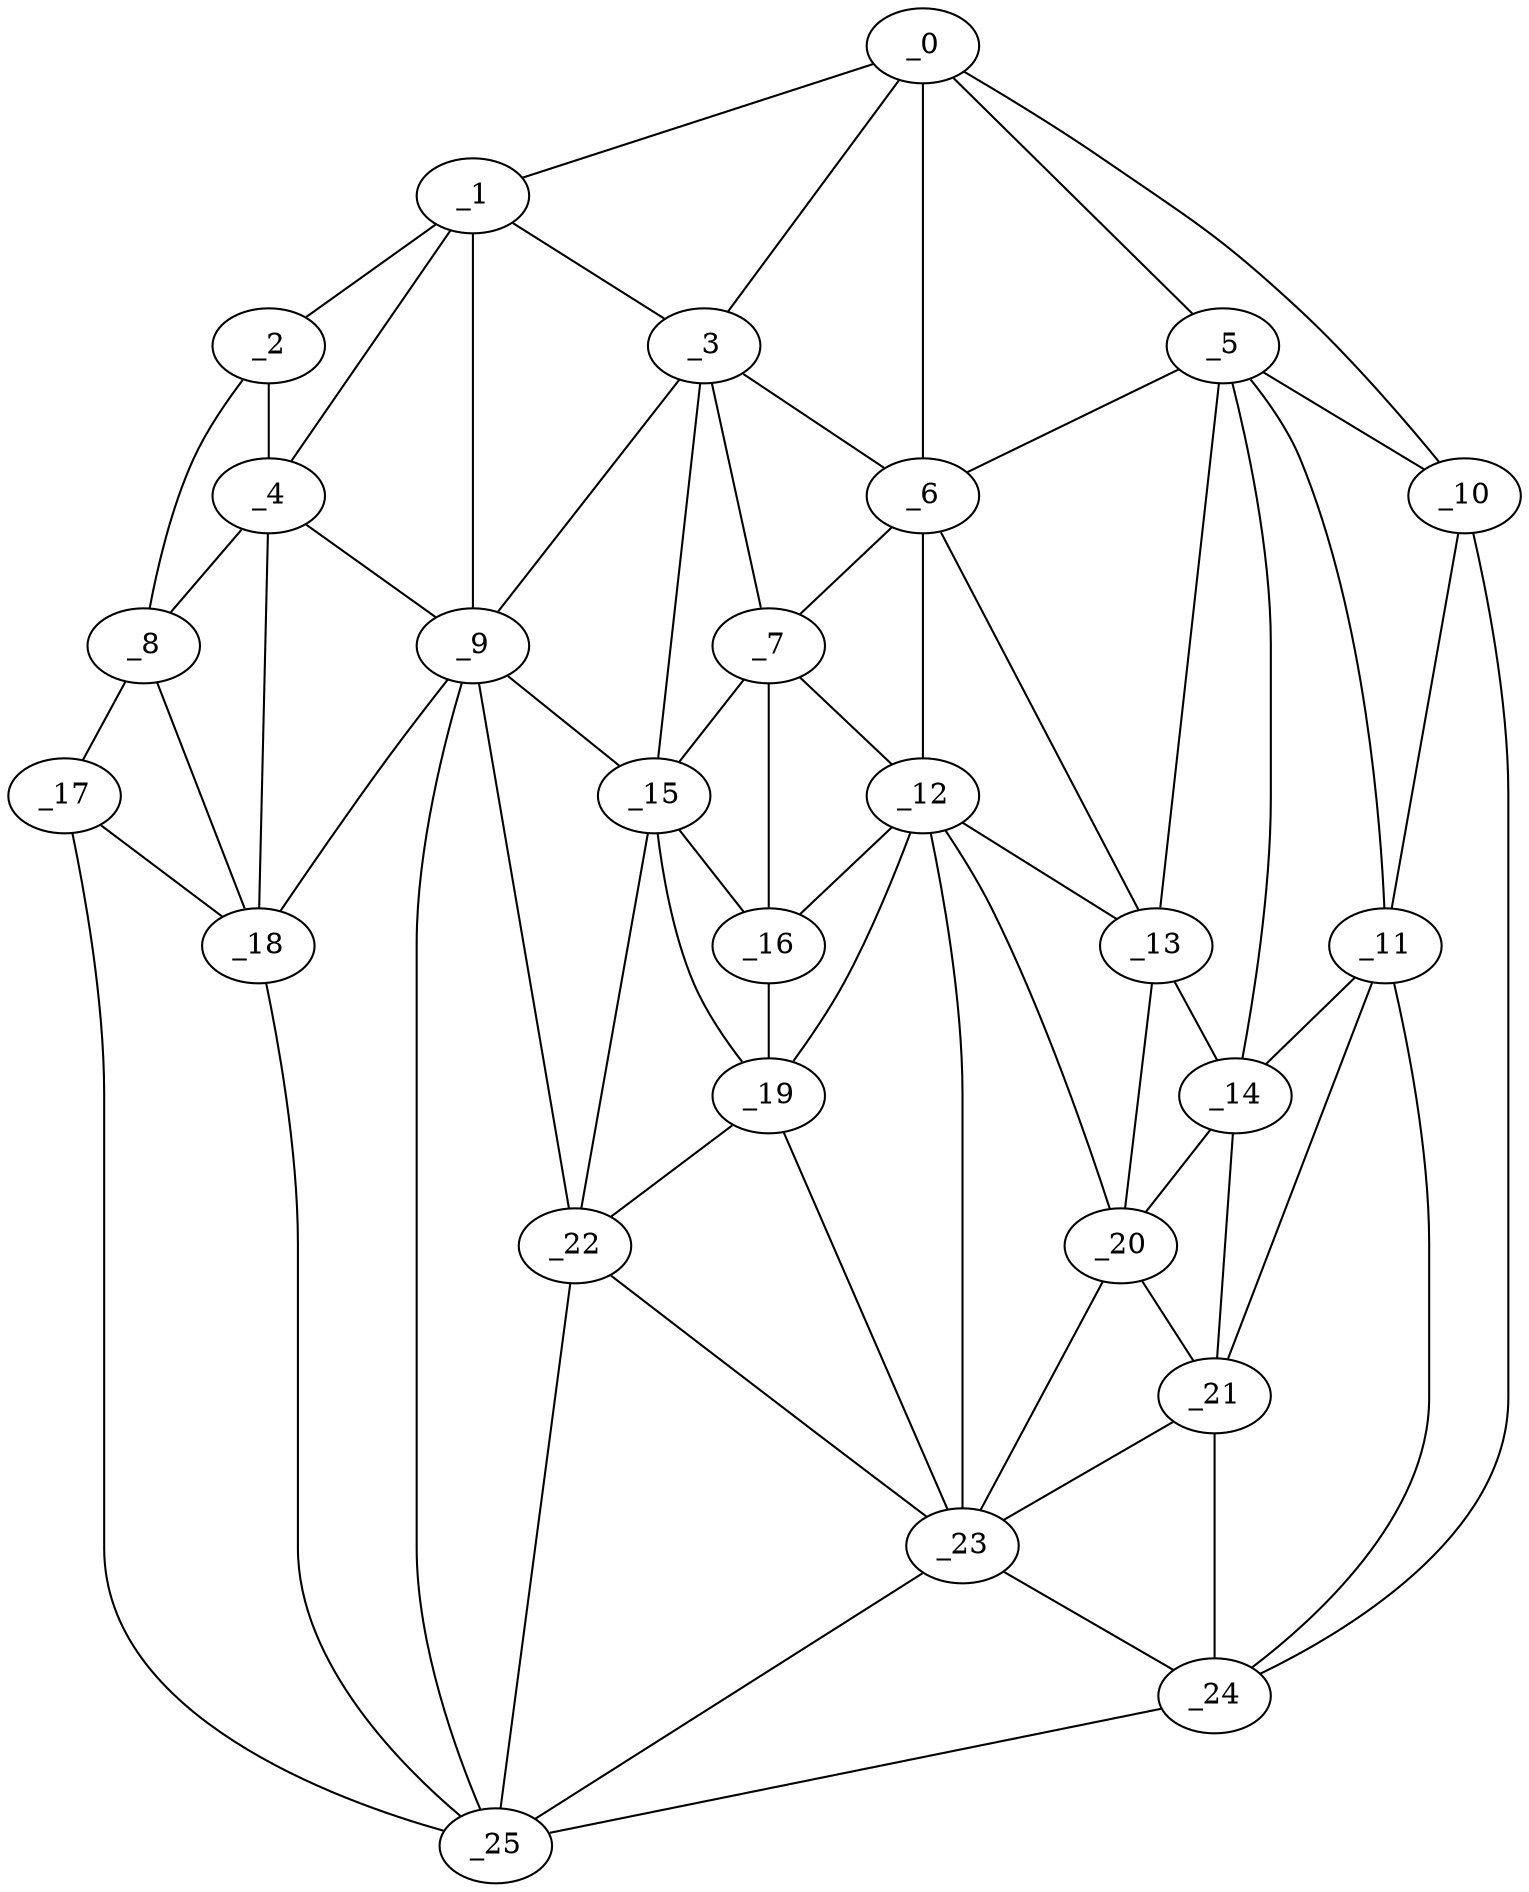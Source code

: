 graph "obj61__65.gxl" {
	_0	 [x=39,
		y=94];
	_1	 [x=40,
		y=51];
	_0 -- _1	 [valence=1];
	_3	 [x=43,
		y=81];
	_0 -- _3	 [valence=2];
	_5	 [x=47,
		y=94];
	_0 -- _5	 [valence=2];
	_6	 [x=48,
		y=91];
	_0 -- _6	 [valence=2];
	_10	 [x=74,
		y=124];
	_0 -- _10	 [valence=1];
	_2	 [x=41,
		y=40];
	_1 -- _2	 [valence=1];
	_1 -- _3	 [valence=2];
	_4	 [x=47,
		y=34];
	_1 -- _4	 [valence=2];
	_9	 [x=74,
		y=54];
	_1 -- _9	 [valence=1];
	_2 -- _4	 [valence=2];
	_8	 [x=52,
		y=6];
	_2 -- _8	 [valence=1];
	_3 -- _6	 [valence=2];
	_7	 [x=50,
		y=87];
	_3 -- _7	 [valence=2];
	_3 -- _9	 [valence=2];
	_15	 [x=79,
		y=64];
	_3 -- _15	 [valence=2];
	_4 -- _8	 [valence=1];
	_4 -- _9	 [valence=2];
	_18	 [x=84,
		y=32];
	_4 -- _18	 [valence=2];
	_5 -- _6	 [valence=2];
	_5 -- _10	 [valence=2];
	_11	 [x=77,
		y=114];
	_5 -- _11	 [valence=2];
	_13	 [x=78,
		y=101];
	_5 -- _13	 [valence=2];
	_14	 [x=78,
		y=107];
	_5 -- _14	 [valence=2];
	_6 -- _7	 [valence=2];
	_12	 [x=78,
		y=93];
	_6 -- _12	 [valence=2];
	_6 -- _13	 [valence=2];
	_7 -- _12	 [valence=2];
	_7 -- _15	 [valence=2];
	_16	 [x=79,
		y=76];
	_7 -- _16	 [valence=1];
	_17	 [x=81,
		y=7];
	_8 -- _17	 [valence=1];
	_8 -- _18	 [valence=2];
	_9 -- _15	 [valence=2];
	_9 -- _18	 [valence=1];
	_22	 [x=88,
		y=61];
	_9 -- _22	 [valence=2];
	_25	 [x=91,
		y=39];
	_9 -- _25	 [valence=1];
	_10 -- _11	 [valence=1];
	_24	 [x=89,
		y=119];
	_10 -- _24	 [valence=1];
	_11 -- _14	 [valence=1];
	_21	 [x=87,
		y=109];
	_11 -- _21	 [valence=2];
	_11 -- _24	 [valence=1];
	_12 -- _13	 [valence=1];
	_12 -- _16	 [valence=1];
	_19	 [x=86,
		y=76];
	_12 -- _19	 [valence=2];
	_20	 [x=86,
		y=100];
	_12 -- _20	 [valence=2];
	_23	 [x=88,
		y=93];
	_12 -- _23	 [valence=1];
	_13 -- _14	 [valence=2];
	_13 -- _20	 [valence=2];
	_14 -- _20	 [valence=1];
	_14 -- _21	 [valence=1];
	_15 -- _16	 [valence=2];
	_15 -- _19	 [valence=2];
	_15 -- _22	 [valence=2];
	_16 -- _19	 [valence=2];
	_17 -- _18	 [valence=2];
	_17 -- _25	 [valence=1];
	_18 -- _25	 [valence=2];
	_19 -- _22	 [valence=2];
	_19 -- _23	 [valence=1];
	_20 -- _21	 [valence=2];
	_20 -- _23	 [valence=2];
	_21 -- _23	 [valence=2];
	_21 -- _24	 [valence=2];
	_22 -- _23	 [valence=2];
	_22 -- _25	 [valence=1];
	_23 -- _24	 [valence=2];
	_23 -- _25	 [valence=1];
	_24 -- _25	 [valence=1];
}
